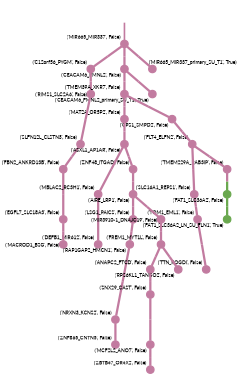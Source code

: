 strict digraph  {
graph[splines=false]; nodesep=0.7; rankdir=TB; ranksep=0.6; forcelabels=true; dpi=600; size=2.5;
0 [color="#c27ba0ff", fillcolor="#c27ba0ff", fixedsize=true, fontname=Lato, fontsize="12pt", height="0.25", label="", penwidth=3, shape=circle, style=filled, xlabel="('MIR665_MIR337', False)"];
15 [color="#c27ba0ff", fillcolor="#c27ba0ff", fixedsize=true, fontname=Lato, fontsize="12pt", height="0.25", label="", penwidth=3, shape=circle, style=filled, xlabel="('C12orf56_PYGM', False)"];
28 [color="#c27ba0ff", fillcolor="#c27ba0ff", fixedsize=true, fontname=Lato, fontsize="12pt", height="0.25", label="", penwidth=3, shape=circle, style=filled, xlabel="('CEACAM6_FMNL2', False)"];
34 [color="#c27ba0ff", fillcolor="#c27ba0ff", fixedsize=true, fontname=Lato, fontsize="12pt", height="0.25", label="", penwidth=3, shape=circle, style=filled, xlabel="('MIR665_MIR337_primary_SU_T1', True)"];
1 [color="#c27ba0ff", fillcolor="#c27ba0ff", fixedsize=true, fontname=Lato, fontsize="12pt", height="0.25", label="", penwidth=3, shape=circle, style=filled, xlabel="('NRXN3_KCNS2', False)"];
12 [color="#c27ba0ff", fillcolor="#c27ba0ff", fixedsize=true, fontname=Lato, fontsize="12pt", height="0.25", label="", penwidth=3, shape=circle, style=filled, xlabel="('ZNF865_CNTN5', False)"];
2 [color="#c27ba0ff", fillcolor="#c27ba0ff", fixedsize=true, fontname=Lato, fontsize="12pt", height="0.25", label="", penwidth=3, shape=circle, style=filled, xlabel="('SLFN12L_CLSTN3', False)"];
27 [color="#c27ba0ff", fillcolor="#c27ba0ff", fixedsize=true, fontname=Lato, fontsize="12pt", height="0.25", label="", penwidth=3, shape=circle, style=filled, xlabel="('FBN2_ANKRD13B', False)"];
3 [color="#c27ba0ff", fillcolor="#c27ba0ff", fixedsize=true, fontname=Lato, fontsize="12pt", height="0.25", label="", penwidth=3, shape=circle, style=filled, xlabel="('MBLAC2_RC3H1', False)"];
7 [color="#c27ba0ff", fillcolor="#c27ba0ff", fixedsize=true, fontname=Lato, fontsize="12pt", height="0.25", label="", penwidth=3, shape=circle, style=filled, xlabel="('DEFB1_MIR612', False)"];
4 [color="#c27ba0ff", fillcolor="#c27ba0ff", fixedsize=true, fontname=Lato, fontsize="12pt", height="0.25", label="", penwidth=3, shape=circle, style=filled, xlabel="('MCF2L2_ANO7', False)"];
18 [color="#c27ba0ff", fillcolor="#c27ba0ff", fixedsize=true, fontname=Lato, fontsize="12pt", height="0.25", label="", penwidth=3, shape=circle, style=filled, xlabel="('ZBTB47_OR4X2', False)"];
6 [color="#c27ba0ff", fillcolor="#c27ba0ff", fixedsize=true, fontname=Lato, fontsize="12pt", height="0.25", label="", penwidth=3, shape=circle, style=filled, xlabel="('EGFL7_SLC18A3', False)"];
14 [color="#c27ba0ff", fillcolor="#c27ba0ff", fixedsize=true, fontname=Lato, fontsize="12pt", height="0.25", label="", penwidth=3, shape=circle, style=filled, xlabel="('MACROD1_BSG', False)"];
8 [color="#c27ba0ff", fillcolor="#c27ba0ff", fixedsize=true, fontname=Lato, fontsize="12pt", height="0.25", label="", penwidth=3, shape=circle, style=filled, xlabel="('SLC16A1_REPS1', False)"];
25 [color="#c27ba0ff", fillcolor="#c27ba0ff", fixedsize=true, fontname=Lato, fontsize="12pt", height="0.25", label="", penwidth=3, shape=circle, style=filled, xlabel="('TOM1_EML1', False)"];
9 [color="#6aa84fff", fillcolor="#6aa84fff", fixedsize=true, fontname=Lato, fontsize="12pt", height="0.25", label="", penwidth=3, shape=circle, style=filled, xlabel="('FAT1_SLC36A2', False)"];
33 [color="#6aa84fff", fillcolor="#6aa84fff", fixedsize=true, fontname=Lato, fontsize="12pt", height="0.25", label="", penwidth=3, shape=circle, style=filled, xlabel="('FAT1_SLC36A2_LN_SU_FLN1', True)"];
10 [color="#c27ba0ff", fillcolor="#c27ba0ff", fixedsize=true, fontname=Lato, fontsize="12pt", height="0.25", label="", penwidth=3, shape=circle, style=filled, xlabel="('LSG1_PAICS', False)"];
21 [color="#c27ba0ff", fillcolor="#c27ba0ff", fixedsize=true, fontname=Lato, fontsize="12pt", height="0.25", label="", penwidth=3, shape=circle, style=filled, xlabel="('RAP1GAP2_HMCN1', False)"];
11 [color="#c27ba0ff", fillcolor="#c27ba0ff", fixedsize=true, fontname=Lato, fontsize="12pt", height="0.25", label="", penwidth=3, shape=circle, style=filled, xlabel="('TMEM39A_XKR7', False)"];
30 [color="#c27ba0ff", fillcolor="#c27ba0ff", fixedsize=true, fontname=Lato, fontsize="12pt", height="0.25", label="", penwidth=3, shape=circle, style=filled, xlabel="('MAT2A_OR5P2', False)"];
32 [color="#c27ba0ff", fillcolor="#c27ba0ff", fixedsize=true, fontname=Lato, fontsize="12pt", height="0.25", label="", penwidth=3, shape=circle, style=filled, xlabel="('CPS1_SMPD2', False)"];
13 [color="#c27ba0ff", fillcolor="#c27ba0ff", fixedsize=true, fontname=Lato, fontsize="12pt", height="0.25", label="", penwidth=3, shape=circle, style=filled, xlabel="('FREM1_MYT1L', False)"];
20 [color="#c27ba0ff", fillcolor="#c27ba0ff", fixedsize=true, fontname=Lato, fontsize="12pt", height="0.25", label="", penwidth=3, shape=circle, style=filled, xlabel="('ANAPC2_FTCD', False)"];
22 [color="#c27ba0ff", fillcolor="#c27ba0ff", fixedsize=true, fontname=Lato, fontsize="12pt", height="0.25", label="", penwidth=3, shape=circle, style=filled, xlabel="('RPS6KL1_TANGO2', False)"];
31 [color="#c27ba0ff", fillcolor="#c27ba0ff", fixedsize=true, fontname=Lato, fontsize="12pt", height="0.25", label="", penwidth=3, shape=circle, style=filled, xlabel="('RIMS1_SLC2A6', False)"];
16 [color="#c27ba0ff", fillcolor="#c27ba0ff", fixedsize=true, fontname=Lato, fontsize="12pt", height="0.25", label="", penwidth=3, shape=circle, style=filled, xlabel="('SNX29_CAST', False)"];
17 [color="#c27ba0ff", fillcolor="#c27ba0ff", fixedsize=true, fontname=Lato, fontsize="12pt", height="0.25", label="", penwidth=3, shape=circle, style=filled, xlabel="('TMEM229A_RAB3IP', False)"];
19 [color="#c27ba0ff", fillcolor="#c27ba0ff", fixedsize=true, fontname=Lato, fontsize="12pt", height="0.25", label="", penwidth=3, shape=circle, style=filled, xlabel="('ZNF48_ITGAD', False)"];
29 [color="#c27ba0ff", fillcolor="#c27ba0ff", fixedsize=true, fontname=Lato, fontsize="12pt", height="0.25", label="", penwidth=3, shape=circle, style=filled, xlabel="('AIRE_LRP1', False)"];
23 [color="#c27ba0ff", fillcolor="#c27ba0ff", fixedsize=true, fontname=Lato, fontsize="12pt", height="0.25", label="", penwidth=3, shape=circle, style=filled, xlabel="('MIR3910-1_DNAJC19', False)"];
24 [color="#c27ba0ff", fillcolor="#c27ba0ff", fixedsize=true, fontname=Lato, fontsize="12pt", height="0.25", label="", penwidth=3, shape=circle, style=filled, xlabel="('FLT4_ELFN2', False)"];
5 [color="#c27ba0ff", fillcolor="#c27ba0ff", fixedsize=true, fontname=Lato, fontsize="12pt", height="0.25", label="", penwidth=3, shape=circle, style=filled, xlabel="('TTN_ROGDI', False)"];
26 [color="#c27ba0ff", fillcolor="#c27ba0ff", fixedsize=true, fontname=Lato, fontsize="12pt", height="0.25", label="", penwidth=3, shape=circle, style=filled, xlabel="('ASXL1_AP1AR', False)"];
35 [color="#c27ba0ff", fillcolor="#c27ba0ff", fixedsize=true, fontname=Lato, fontsize="12pt", height="0.25", label="", penwidth=3, shape=circle, style=filled, xlabel="('CEACAM6_FMNL2_primary_SU_T1', True)"];
normal [label="", penwidth=3, style=invis, xlabel="('MIR665_MIR337', False)"];
0 -> 15  [arrowsize=0, color="#c27ba0ff;0.5:#c27ba0ff", minlen="1.6336898803710938", penwidth="5.5", style=solid];
0 -> 28  [arrowsize=0, color="#c27ba0ff;0.5:#c27ba0ff", minlen="1.045454502105713", penwidth="5.5", style=solid];
0 -> 34  [arrowsize=0, color="#c27ba0ff;0.5:#c27ba0ff", minlen="1.0066845417022705", penwidth="5.5", style=solid];
15 -> 31  [arrowsize=0, color="#c27ba0ff;0.5:#c27ba0ff", minlen="1.01871657371521", penwidth="5.5", style=solid];
28 -> 11  [arrowsize=0, color="#c27ba0ff;0.5:#c27ba0ff", minlen="1.6951872110366821", penwidth="5.5", style=solid];
28 -> 35  [arrowsize=0, color="#c27ba0ff;0.5:#c27ba0ff", minlen="1.0066845417022705", penwidth="5.5", style=solid];
1 -> 12  [arrowsize=0, color="#c27ba0ff;0.5:#c27ba0ff", minlen="1.6818181276321411", penwidth="5.5", style=solid];
2 -> 27  [arrowsize=0, color="#c27ba0ff;0.5:#c27ba0ff", minlen="1.0561497211456299", penwidth="5.5", style=solid];
27 -> 6  [arrowsize=0, color="#c27ba0ff;0.5:#c27ba0ff", minlen="2.2566845417022705", penwidth="5.5", style=solid];
3 -> 7  [arrowsize=0, color="#c27ba0ff;0.5:#c27ba0ff", minlen="2.1336898803710938", penwidth="5.5", style=solid];
4 -> 18  [arrowsize=0, color="#c27ba0ff;0.5:#c27ba0ff", minlen="1.259358286857605", penwidth="5.5", style=solid];
6 -> 14  [arrowsize=0, color="#c27ba0ff;0.5:#c27ba0ff", minlen="1.6336898803710938", penwidth="5.5", style=solid];
8 -> 25  [arrowsize=0, color="#c27ba0ff;0.5:#c27ba0ff", minlen="1.0695186853408813", penwidth="5.5", style=solid];
25 -> 5  [arrowsize=0, color="#c27ba0ff;0.5:#c27ba0ff", minlen="2.3770053386688232", penwidth="5.5", style=solid];
9 -> 33  [arrowsize=0, color="#6aa84fff;0.5:#6aa84fff", minlen="1.0066845417022705", penwidth="5.5", style=solid];
10 -> 21  [arrowsize=0, color="#c27ba0ff;0.5:#c27ba0ff", minlen="1.1470588445663452", penwidth="5.5", style=solid];
21 -> 1  [arrowsize=0, color="#c27ba0ff;0.5:#c27ba0ff", minlen="3.0", penwidth="5.5", style=solid];
11 -> 30  [arrowsize=0, color="#c27ba0ff;0.5:#c27ba0ff", minlen="1.0213903188705444", penwidth="5.5", style=solid];
11 -> 32  [arrowsize=0, color="#c27ba0ff;0.5:#c27ba0ff", minlen="1.0133689641952515", penwidth="5.5", style=solid];
30 -> 26  [arrowsize=0, color="#c27ba0ff;0.5:#c27ba0ff", minlen="1.0695186853408813", penwidth="5.5", style=solid];
32 -> 24  [arrowsize=0, color="#c27ba0ff;0.5:#c27ba0ff", minlen="1.0721925497055054", penwidth="5.5", style=solid];
13 -> 20  [arrowsize=0, color="#c27ba0ff;0.5:#c27ba0ff", minlen="1.1604278087615967", penwidth="5.5", style=solid];
13 -> 22  [arrowsize=0, color="#c27ba0ff;0.5:#c27ba0ff", minlen="1.1176470518112183", penwidth="5.5", style=solid];
20 -> 16  [arrowsize=0, color="#c27ba0ff;0.5:#c27ba0ff", minlen="1.4839571714401245", penwidth="5.5", style=solid];
31 -> 2  [arrowsize=0, color="#c27ba0ff;0.5:#c27ba0ff", minlen="2.6229946613311768", penwidth="5.5", style=solid];
16 -> 4  [arrowsize=0, color="#c27ba0ff;0.5:#c27ba0ff", minlen="2.435828924179077", penwidth="5.5", style=solid];
17 -> 9  [arrowsize=0, color="#c27ba0ff;0.5:#6aa84fff", minlen="1.7727272510528564", penwidth="5.5", style=solid];
19 -> 29  [arrowsize=0, color="#c27ba0ff;0.5:#c27ba0ff", minlen="1.040107011795044", penwidth="5.5", style=solid];
29 -> 10  [arrowsize=0, color="#c27ba0ff;0.5:#c27ba0ff", minlen="1.751336932182312", penwidth="5.5", style=solid];
29 -> 23  [arrowsize=0, color="#c27ba0ff;0.5:#c27ba0ff", minlen="1.1096256971359253", penwidth="5.5", style=solid];
23 -> 13  [arrowsize=0, color="#c27ba0ff;0.5:#c27ba0ff", minlen="1.6684491634368896", penwidth="5.5", style=solid];
24 -> 8  [arrowsize=0, color="#c27ba0ff;0.5:#c27ba0ff", minlen="2.109625816345215", penwidth="5.5", style=solid];
24 -> 17  [arrowsize=0, color="#c27ba0ff;0.5:#c27ba0ff", minlen="1.470588207244873", penwidth="5.5", style=solid];
26 -> 3  [arrowsize=0, color="#c27ba0ff;0.5:#c27ba0ff", minlen="2.489304780960083", penwidth="5.5", style=solid];
26 -> 19  [arrowsize=0, color="#c27ba0ff;0.5:#c27ba0ff", minlen="1.2058823108673096", penwidth="5.5", style=solid];
normal -> 0  [arrowsize=0, color="#c27ba0ff", label="", penwidth=4, style=solid];
}
